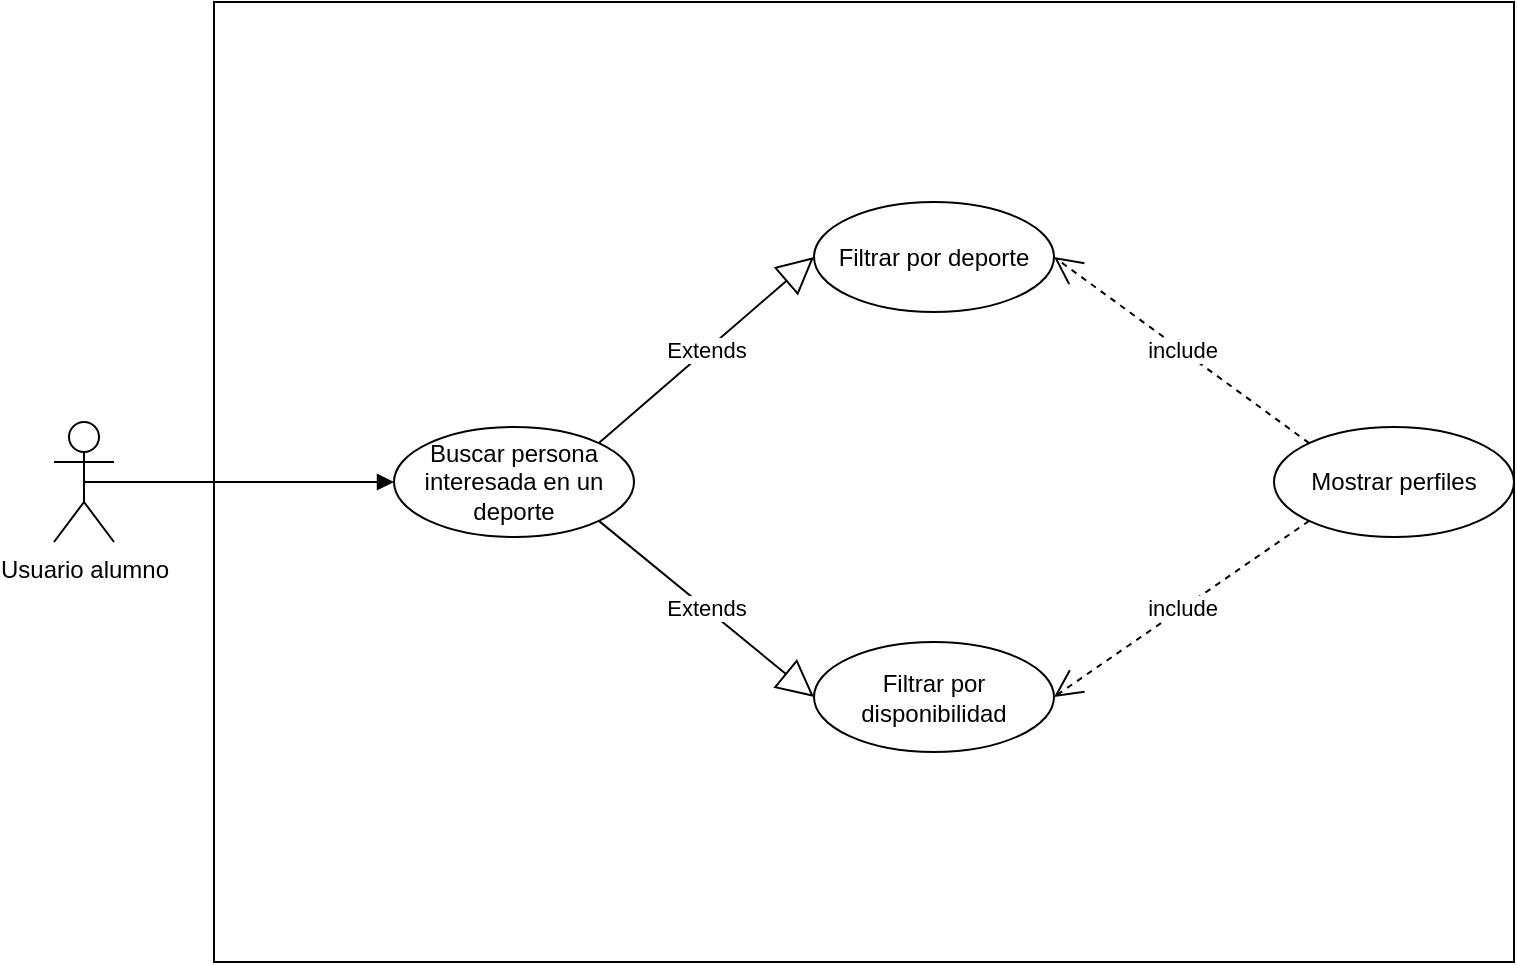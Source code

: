 <mxfile version="24.7.10">
  <diagram name="Página-1" id="zgHud1uB7vXZd1-8px69">
    <mxGraphModel grid="1" page="1" gridSize="10" guides="1" tooltips="1" connect="1" arrows="1" fold="1" pageScale="1" pageWidth="827" pageHeight="1169" math="0" shadow="0">
      <root>
        <mxCell id="0" />
        <mxCell id="1" parent="0" />
        <mxCell id="y0ZhYdej-PMV7Z0D0JRW-1" value="Usuario alumno" style="shape=umlActor;verticalLabelPosition=bottom;verticalAlign=top;html=1;" vertex="1" parent="1">
          <mxGeometry x="80" y="290" width="30" height="60" as="geometry" />
        </mxCell>
        <mxCell id="y0ZhYdej-PMV7Z0D0JRW-2" value="" style="rounded=0;whiteSpace=wrap;html=1;" vertex="1" parent="1">
          <mxGeometry x="160" y="80" width="650" height="480" as="geometry" />
        </mxCell>
        <mxCell id="y0ZhYdej-PMV7Z0D0JRW-3" value="Buscar persona interesada en un deporte" style="ellipse;whiteSpace=wrap;html=1;" vertex="1" parent="1">
          <mxGeometry x="250" y="292.5" width="120" height="55" as="geometry" />
        </mxCell>
        <mxCell id="y0ZhYdej-PMV7Z0D0JRW-4" value="" style="endArrow=block;endFill=1;html=1;edgeStyle=orthogonalEdgeStyle;align=left;verticalAlign=top;rounded=0;exitX=0.5;exitY=0.5;exitDx=0;exitDy=0;exitPerimeter=0;entryX=0;entryY=0.5;entryDx=0;entryDy=0;" edge="1" parent="1" source="y0ZhYdej-PMV7Z0D0JRW-1" target="y0ZhYdej-PMV7Z0D0JRW-3">
          <mxGeometry x="-1" relative="1" as="geometry">
            <mxPoint x="160" y="380" as="sourcePoint" />
            <mxPoint x="320" y="380" as="targetPoint" />
          </mxGeometry>
        </mxCell>
        <mxCell id="y0ZhYdej-PMV7Z0D0JRW-7" value="Filtrar por deporte" style="ellipse;whiteSpace=wrap;html=1;" vertex="1" parent="1">
          <mxGeometry x="460" y="180" width="120" height="55" as="geometry" />
        </mxCell>
        <mxCell id="y0ZhYdej-PMV7Z0D0JRW-9" value="Filtrar por disponibilidad" style="ellipse;whiteSpace=wrap;html=1;" vertex="1" parent="1">
          <mxGeometry x="460" y="400" width="120" height="55" as="geometry" />
        </mxCell>
        <mxCell id="y0ZhYdej-PMV7Z0D0JRW-10" value="Mostrar perfiles" style="ellipse;whiteSpace=wrap;html=1;" vertex="1" parent="1">
          <mxGeometry x="690" y="292.5" width="120" height="55" as="geometry" />
        </mxCell>
        <mxCell id="y0ZhYdej-PMV7Z0D0JRW-15" value="Extends" style="endArrow=block;endSize=16;endFill=0;html=1;rounded=0;entryX=0;entryY=0.5;entryDx=0;entryDy=0;exitX=1;exitY=1;exitDx=0;exitDy=0;" edge="1" parent="1" source="y0ZhYdej-PMV7Z0D0JRW-3" target="y0ZhYdej-PMV7Z0D0JRW-9">
          <mxGeometry width="160" relative="1" as="geometry">
            <mxPoint x="330" y="340" as="sourcePoint" />
            <mxPoint x="490" y="340" as="targetPoint" />
          </mxGeometry>
        </mxCell>
        <mxCell id="y0ZhYdej-PMV7Z0D0JRW-16" value="Extends" style="endArrow=block;endSize=16;endFill=0;html=1;rounded=0;entryX=0;entryY=0.5;entryDx=0;entryDy=0;exitX=1;exitY=0;exitDx=0;exitDy=0;" edge="1" parent="1" source="y0ZhYdej-PMV7Z0D0JRW-3" target="y0ZhYdej-PMV7Z0D0JRW-7">
          <mxGeometry width="160" relative="1" as="geometry">
            <mxPoint x="314" y="205" as="sourcePoint" />
            <mxPoint x="414" y="205" as="targetPoint" />
          </mxGeometry>
        </mxCell>
        <mxCell id="y0ZhYdej-PMV7Z0D0JRW-21" value="include" style="endArrow=open;endSize=12;dashed=1;html=1;rounded=0;exitX=0;exitY=0;exitDx=0;exitDy=0;entryX=1;entryY=0.5;entryDx=0;entryDy=0;" edge="1" parent="1" source="y0ZhYdej-PMV7Z0D0JRW-10" target="y0ZhYdej-PMV7Z0D0JRW-7">
          <mxGeometry width="160" relative="1" as="geometry">
            <mxPoint x="550" y="380" as="sourcePoint" />
            <mxPoint x="710" y="380" as="targetPoint" />
          </mxGeometry>
        </mxCell>
        <mxCell id="y0ZhYdej-PMV7Z0D0JRW-22" value="include" style="endArrow=open;endSize=12;dashed=1;html=1;rounded=0;exitX=0;exitY=1;exitDx=0;exitDy=0;entryX=1;entryY=0.5;entryDx=0;entryDy=0;" edge="1" parent="1" source="y0ZhYdej-PMV7Z0D0JRW-10" target="y0ZhYdej-PMV7Z0D0JRW-9">
          <mxGeometry width="160" relative="1" as="geometry">
            <mxPoint x="677" y="400" as="sourcePoint" />
            <mxPoint x="550" y="307" as="targetPoint" />
          </mxGeometry>
        </mxCell>
      </root>
    </mxGraphModel>
  </diagram>
</mxfile>
